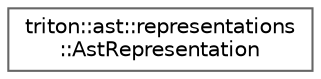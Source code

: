 digraph "Graphical Class Hierarchy"
{
 // LATEX_PDF_SIZE
  bgcolor="transparent";
  edge [fontname=Helvetica,fontsize=10,labelfontname=Helvetica,labelfontsize=10];
  node [fontname=Helvetica,fontsize=10,shape=box,height=0.2,width=0.4];
  rankdir="LR";
  Node0 [label="triton::ast::representations\l::AstRepresentation",height=0.2,width=0.4,color="grey40", fillcolor="white", style="filled",URL="$classtriton_1_1ast_1_1representations_1_1AstRepresentation.html",tooltip="Pseudo code of SMT AST."];
}
